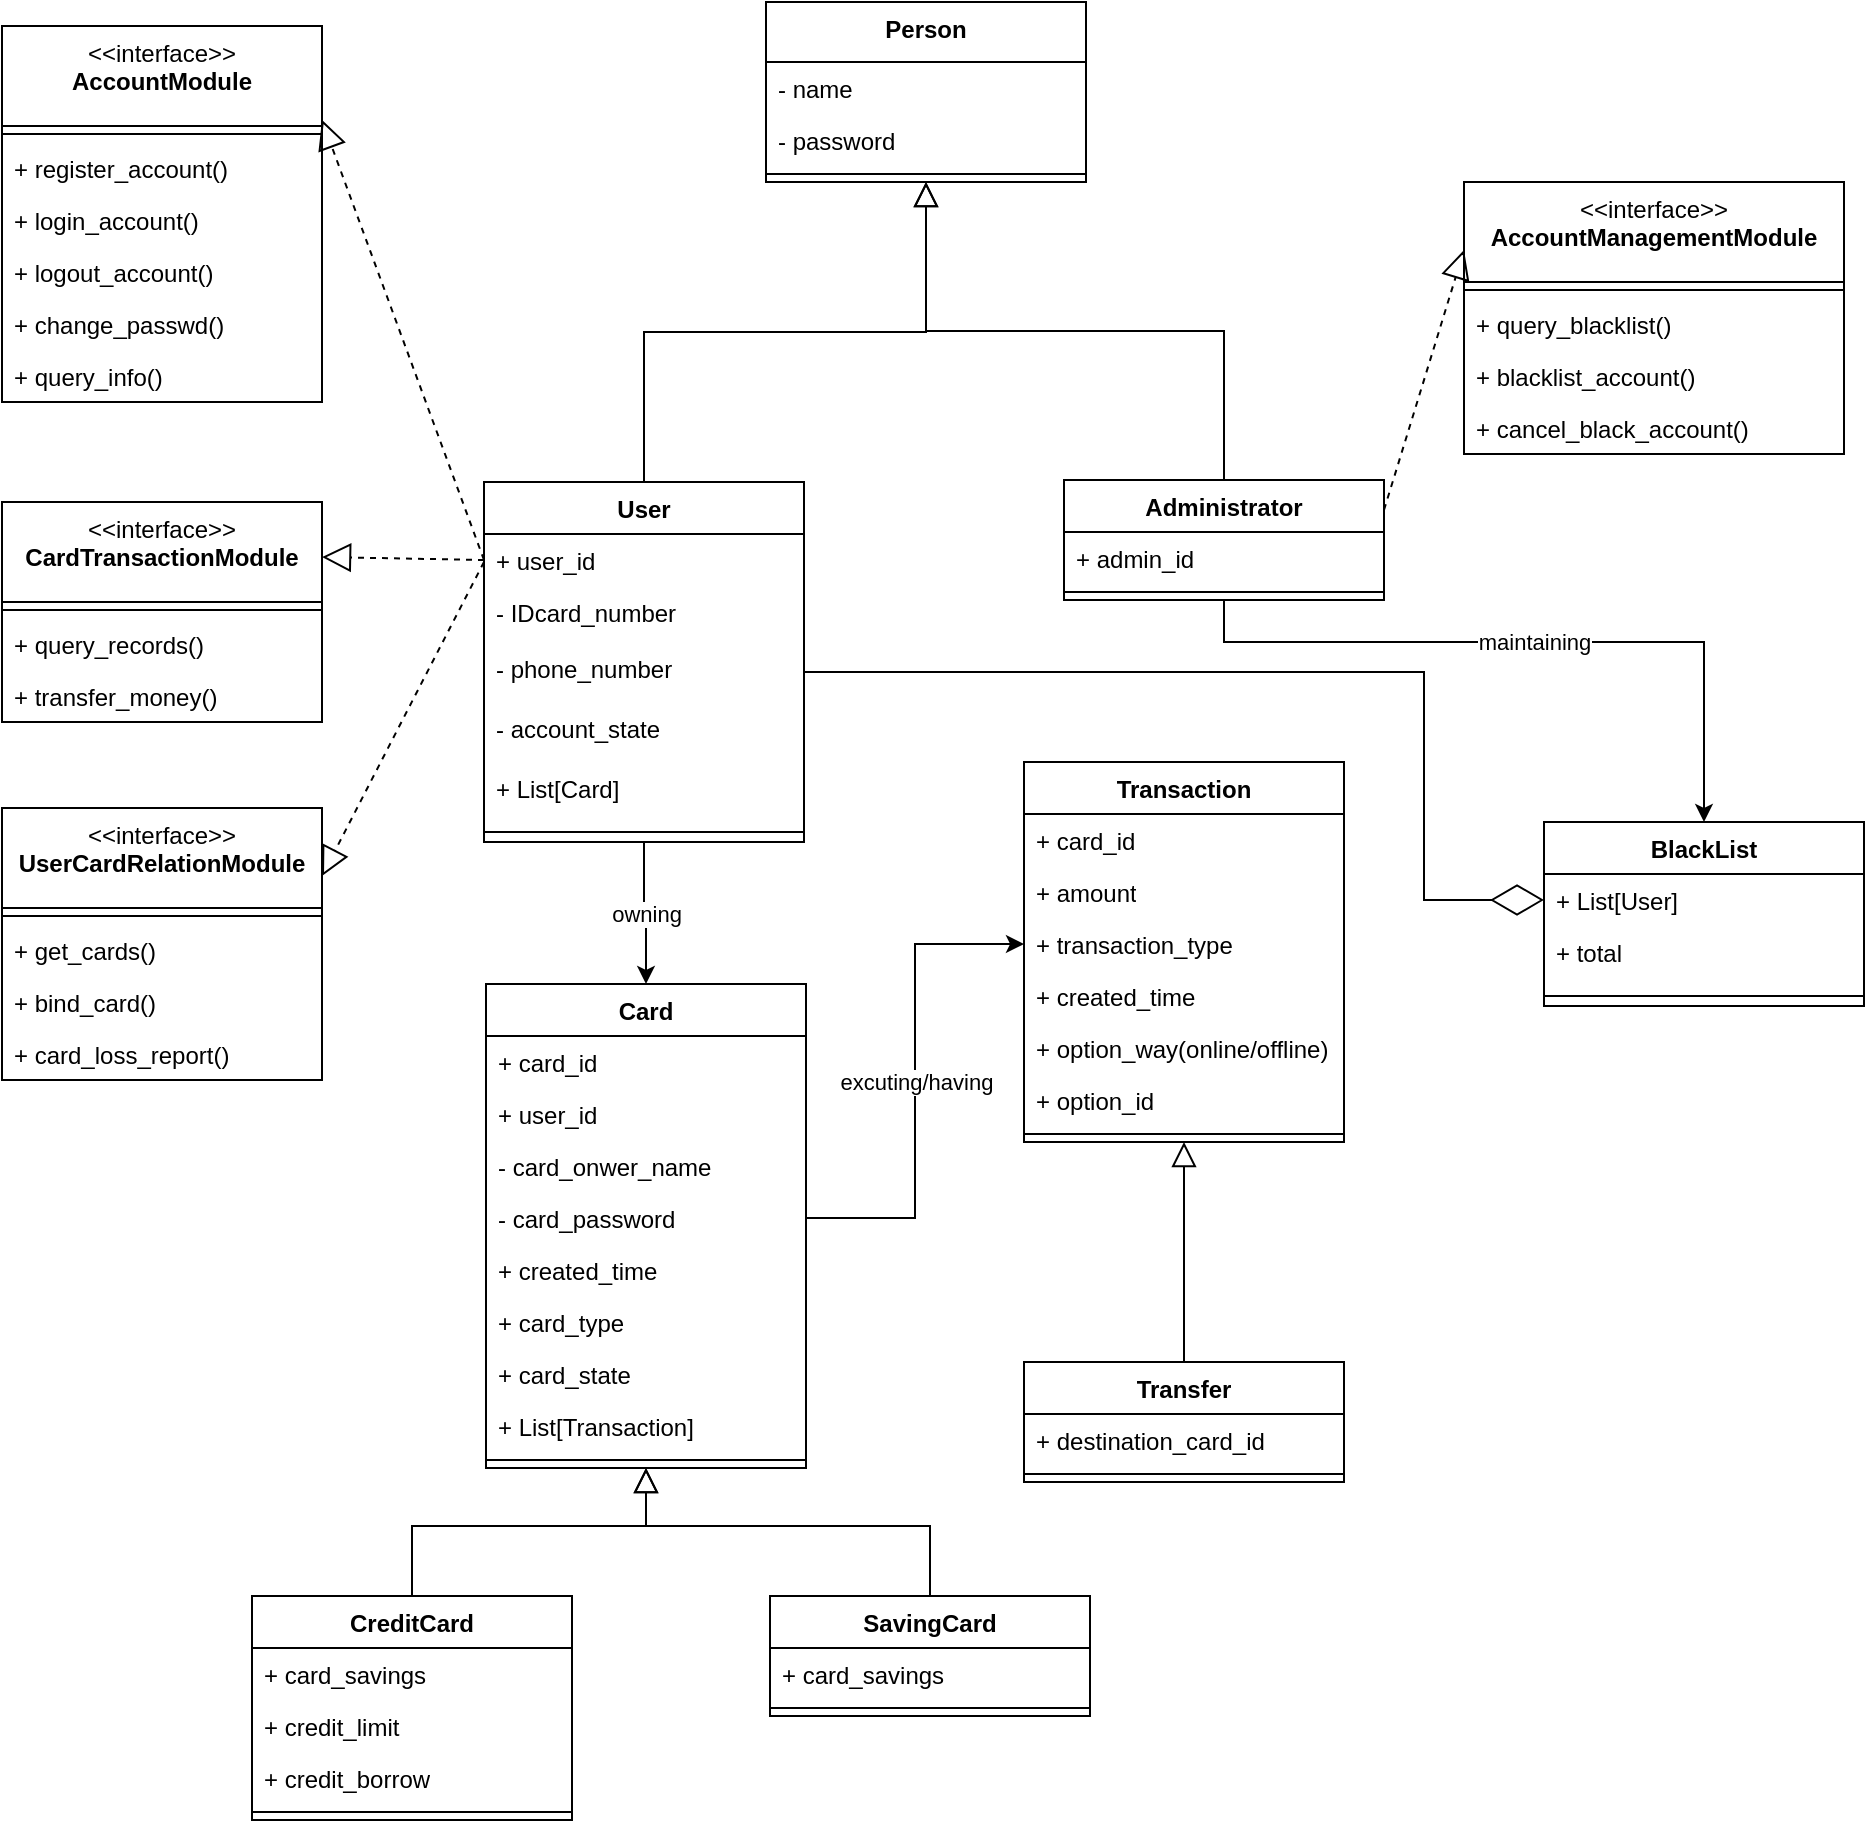<mxfile version="24.4.0" type="github">
  <diagram id="C5RBs43oDa-KdzZeNtuy" name="Page-1">
    <mxGraphModel dx="2539" dy="931" grid="1" gridSize="10" guides="1" tooltips="1" connect="1" arrows="1" fold="1" page="1" pageScale="1" pageWidth="827" pageHeight="1169" math="0" shadow="0">
      <root>
        <mxCell id="WIyWlLk6GJQsqaUBKTNV-0" />
        <mxCell id="WIyWlLk6GJQsqaUBKTNV-1" parent="WIyWlLk6GJQsqaUBKTNV-0" />
        <mxCell id="zkfFHV4jXpPFQw0GAbJ--0" value="Person" style="swimlane;fontStyle=1;align=center;verticalAlign=top;childLayout=stackLayout;horizontal=1;startSize=30;horizontalStack=0;resizeParent=1;resizeLast=0;collapsible=1;marginBottom=0;rounded=0;shadow=0;strokeWidth=1;" parent="WIyWlLk6GJQsqaUBKTNV-1" vertex="1">
          <mxGeometry x="261" y="120" width="160" height="90" as="geometry">
            <mxRectangle x="220" y="120" width="160" height="26" as="alternateBounds" />
          </mxGeometry>
        </mxCell>
        <mxCell id="zkfFHV4jXpPFQw0GAbJ--1" value="- name" style="text;align=left;verticalAlign=top;spacingLeft=4;spacingRight=4;overflow=hidden;rotatable=0;points=[[0,0.5],[1,0.5]];portConstraint=eastwest;" parent="zkfFHV4jXpPFQw0GAbJ--0" vertex="1">
          <mxGeometry y="30" width="160" height="26" as="geometry" />
        </mxCell>
        <mxCell id="zkfFHV4jXpPFQw0GAbJ--2" value="- password" style="text;align=left;verticalAlign=top;spacingLeft=4;spacingRight=4;overflow=hidden;rotatable=0;points=[[0,0.5],[1,0.5]];portConstraint=eastwest;rounded=0;shadow=0;html=0;" parent="zkfFHV4jXpPFQw0GAbJ--0" vertex="1">
          <mxGeometry y="56" width="160" height="26" as="geometry" />
        </mxCell>
        <mxCell id="zkfFHV4jXpPFQw0GAbJ--4" value="" style="line;html=1;strokeWidth=1;align=left;verticalAlign=middle;spacingTop=-1;spacingLeft=3;spacingRight=3;rotatable=0;labelPosition=right;points=[];portConstraint=eastwest;" parent="zkfFHV4jXpPFQw0GAbJ--0" vertex="1">
          <mxGeometry y="82" width="160" height="8" as="geometry" />
        </mxCell>
        <mxCell id="zkfFHV4jXpPFQw0GAbJ--6" value="User" style="swimlane;fontStyle=1;align=center;verticalAlign=top;childLayout=stackLayout;horizontal=1;startSize=26;horizontalStack=0;resizeParent=1;resizeLast=0;collapsible=1;marginBottom=0;rounded=0;shadow=0;strokeWidth=1;" parent="WIyWlLk6GJQsqaUBKTNV-1" vertex="1">
          <mxGeometry x="120" y="360" width="160" height="180" as="geometry">
            <mxRectangle x="130" y="380" width="160" height="26" as="alternateBounds" />
          </mxGeometry>
        </mxCell>
        <mxCell id="zkfFHV4jXpPFQw0GAbJ--7" value="+ user_id" style="text;align=left;verticalAlign=top;spacingLeft=4;spacingRight=4;overflow=hidden;rotatable=0;points=[[0,0.5],[1,0.5]];portConstraint=eastwest;" parent="zkfFHV4jXpPFQw0GAbJ--6" vertex="1">
          <mxGeometry y="26" width="160" height="26" as="geometry" />
        </mxCell>
        <mxCell id="zkfFHV4jXpPFQw0GAbJ--8" value="- IDcard_number&#xa;" style="text;align=left;verticalAlign=top;spacingLeft=4;spacingRight=4;overflow=hidden;rotatable=0;points=[[0,0.5],[1,0.5]];portConstraint=eastwest;rounded=0;shadow=0;html=0;" parent="zkfFHV4jXpPFQw0GAbJ--6" vertex="1">
          <mxGeometry y="52" width="160" height="28" as="geometry" />
        </mxCell>
        <mxCell id="f4P2hh_ZuhIOtlzUeOU6-0" value="- phone_number&#xa;" style="text;align=left;verticalAlign=top;spacingLeft=4;spacingRight=4;overflow=hidden;rotatable=0;points=[[0,0.5],[1,0.5]];portConstraint=eastwest;rounded=0;shadow=0;html=0;" vertex="1" parent="zkfFHV4jXpPFQw0GAbJ--6">
          <mxGeometry y="80" width="160" height="30" as="geometry" />
        </mxCell>
        <mxCell id="f4P2hh_ZuhIOtlzUeOU6-135" value="- account_state&#xa;" style="text;align=left;verticalAlign=top;spacingLeft=4;spacingRight=4;overflow=hidden;rotatable=0;points=[[0,0.5],[1,0.5]];portConstraint=eastwest;rounded=0;shadow=0;html=0;" vertex="1" parent="zkfFHV4jXpPFQw0GAbJ--6">
          <mxGeometry y="110" width="160" height="30" as="geometry" />
        </mxCell>
        <mxCell id="f4P2hh_ZuhIOtlzUeOU6-132" value="+ List[Card]&#xa;" style="text;align=left;verticalAlign=top;spacingLeft=4;spacingRight=4;overflow=hidden;rotatable=0;points=[[0,0.5],[1,0.5]];portConstraint=eastwest;rounded=0;shadow=0;html=0;" vertex="1" parent="zkfFHV4jXpPFQw0GAbJ--6">
          <mxGeometry y="140" width="160" height="30" as="geometry" />
        </mxCell>
        <mxCell id="zkfFHV4jXpPFQw0GAbJ--9" value="" style="line;html=1;strokeWidth=1;align=left;verticalAlign=middle;spacingTop=-1;spacingLeft=3;spacingRight=3;rotatable=0;labelPosition=right;points=[];portConstraint=eastwest;" parent="zkfFHV4jXpPFQw0GAbJ--6" vertex="1">
          <mxGeometry y="170" width="160" height="10" as="geometry" />
        </mxCell>
        <mxCell id="zkfFHV4jXpPFQw0GAbJ--12" value="" style="endArrow=block;endSize=10;endFill=0;shadow=0;strokeWidth=1;rounded=0;curved=0;edgeStyle=elbowEdgeStyle;elbow=vertical;" parent="WIyWlLk6GJQsqaUBKTNV-1" source="zkfFHV4jXpPFQw0GAbJ--6" target="zkfFHV4jXpPFQw0GAbJ--0" edge="1">
          <mxGeometry width="160" relative="1" as="geometry">
            <mxPoint x="200" y="203" as="sourcePoint" />
            <mxPoint x="200" y="203" as="targetPoint" />
          </mxGeometry>
        </mxCell>
        <mxCell id="zkfFHV4jXpPFQw0GAbJ--13" value="Administrator" style="swimlane;fontStyle=1;align=center;verticalAlign=top;childLayout=stackLayout;horizontal=1;startSize=26;horizontalStack=0;resizeParent=1;resizeLast=0;collapsible=1;marginBottom=0;rounded=0;shadow=0;strokeWidth=1;" parent="WIyWlLk6GJQsqaUBKTNV-1" vertex="1">
          <mxGeometry x="410" y="359" width="160" height="60" as="geometry">
            <mxRectangle x="340" y="380" width="170" height="26" as="alternateBounds" />
          </mxGeometry>
        </mxCell>
        <mxCell id="zkfFHV4jXpPFQw0GAbJ--14" value="+ admin_id" style="text;align=left;verticalAlign=top;spacingLeft=4;spacingRight=4;overflow=hidden;rotatable=0;points=[[0,0.5],[1,0.5]];portConstraint=eastwest;" parent="zkfFHV4jXpPFQw0GAbJ--13" vertex="1">
          <mxGeometry y="26" width="160" height="26" as="geometry" />
        </mxCell>
        <mxCell id="zkfFHV4jXpPFQw0GAbJ--15" value="" style="line;html=1;strokeWidth=1;align=left;verticalAlign=middle;spacingTop=-1;spacingLeft=3;spacingRight=3;rotatable=0;labelPosition=right;points=[];portConstraint=eastwest;" parent="zkfFHV4jXpPFQw0GAbJ--13" vertex="1">
          <mxGeometry y="52" width="160" height="8" as="geometry" />
        </mxCell>
        <mxCell id="zkfFHV4jXpPFQw0GAbJ--16" value="" style="endArrow=block;endSize=10;endFill=0;shadow=0;strokeWidth=1;rounded=0;curved=0;edgeStyle=elbowEdgeStyle;elbow=vertical;" parent="WIyWlLk6GJQsqaUBKTNV-1" source="zkfFHV4jXpPFQw0GAbJ--13" target="zkfFHV4jXpPFQw0GAbJ--0" edge="1">
          <mxGeometry width="160" relative="1" as="geometry">
            <mxPoint x="210" y="373" as="sourcePoint" />
            <mxPoint x="310" y="271" as="targetPoint" />
          </mxGeometry>
        </mxCell>
        <mxCell id="f4P2hh_ZuhIOtlzUeOU6-6" value="Card" style="swimlane;fontStyle=1;align=center;verticalAlign=top;childLayout=stackLayout;horizontal=1;startSize=26;horizontalStack=0;resizeParent=1;resizeParentMax=0;resizeLast=0;collapsible=1;marginBottom=0;whiteSpace=wrap;html=1;" vertex="1" parent="WIyWlLk6GJQsqaUBKTNV-1">
          <mxGeometry x="121" y="611" width="160" height="242" as="geometry" />
        </mxCell>
        <mxCell id="f4P2hh_ZuhIOtlzUeOU6-7" value="+ card_id" style="text;strokeColor=none;fillColor=none;align=left;verticalAlign=top;spacingLeft=4;spacingRight=4;overflow=hidden;rotatable=0;points=[[0,0.5],[1,0.5]];portConstraint=eastwest;whiteSpace=wrap;html=1;" vertex="1" parent="f4P2hh_ZuhIOtlzUeOU6-6">
          <mxGeometry y="26" width="160" height="26" as="geometry" />
        </mxCell>
        <mxCell id="f4P2hh_ZuhIOtlzUeOU6-12" value="+ user_id" style="text;strokeColor=none;fillColor=none;align=left;verticalAlign=top;spacingLeft=4;spacingRight=4;overflow=hidden;rotatable=0;points=[[0,0.5],[1,0.5]];portConstraint=eastwest;whiteSpace=wrap;html=1;" vertex="1" parent="f4P2hh_ZuhIOtlzUeOU6-6">
          <mxGeometry y="52" width="160" height="26" as="geometry" />
        </mxCell>
        <mxCell id="f4P2hh_ZuhIOtlzUeOU6-47" value="- card_onwer_name" style="text;strokeColor=none;fillColor=none;align=left;verticalAlign=top;spacingLeft=4;spacingRight=4;overflow=hidden;rotatable=0;points=[[0,0.5],[1,0.5]];portConstraint=eastwest;whiteSpace=wrap;html=1;" vertex="1" parent="f4P2hh_ZuhIOtlzUeOU6-6">
          <mxGeometry y="78" width="160" height="26" as="geometry" />
        </mxCell>
        <mxCell id="f4P2hh_ZuhIOtlzUeOU6-10" value="- card_password" style="text;strokeColor=none;fillColor=none;align=left;verticalAlign=top;spacingLeft=4;spacingRight=4;overflow=hidden;rotatable=0;points=[[0,0.5],[1,0.5]];portConstraint=eastwest;whiteSpace=wrap;html=1;" vertex="1" parent="f4P2hh_ZuhIOtlzUeOU6-6">
          <mxGeometry y="104" width="160" height="26" as="geometry" />
        </mxCell>
        <mxCell id="f4P2hh_ZuhIOtlzUeOU6-22" value="+ created_time" style="text;strokeColor=none;fillColor=none;align=left;verticalAlign=top;spacingLeft=4;spacingRight=4;overflow=hidden;rotatable=0;points=[[0,0.5],[1,0.5]];portConstraint=eastwest;whiteSpace=wrap;html=1;" vertex="1" parent="f4P2hh_ZuhIOtlzUeOU6-6">
          <mxGeometry y="130" width="160" height="26" as="geometry" />
        </mxCell>
        <mxCell id="f4P2hh_ZuhIOtlzUeOU6-136" value="+ card_type" style="text;strokeColor=none;fillColor=none;align=left;verticalAlign=top;spacingLeft=4;spacingRight=4;overflow=hidden;rotatable=0;points=[[0,0.5],[1,0.5]];portConstraint=eastwest;whiteSpace=wrap;html=1;" vertex="1" parent="f4P2hh_ZuhIOtlzUeOU6-6">
          <mxGeometry y="156" width="160" height="26" as="geometry" />
        </mxCell>
        <mxCell id="f4P2hh_ZuhIOtlzUeOU6-25" value="+ card_state" style="text;strokeColor=none;fillColor=none;align=left;verticalAlign=top;spacingLeft=4;spacingRight=4;overflow=hidden;rotatable=0;points=[[0,0.5],[1,0.5]];portConstraint=eastwest;whiteSpace=wrap;html=1;" vertex="1" parent="f4P2hh_ZuhIOtlzUeOU6-6">
          <mxGeometry y="182" width="160" height="26" as="geometry" />
        </mxCell>
        <mxCell id="f4P2hh_ZuhIOtlzUeOU6-134" value="+ List[Transaction]" style="text;strokeColor=none;fillColor=none;align=left;verticalAlign=top;spacingLeft=4;spacingRight=4;overflow=hidden;rotatable=0;points=[[0,0.5],[1,0.5]];portConstraint=eastwest;whiteSpace=wrap;html=1;" vertex="1" parent="f4P2hh_ZuhIOtlzUeOU6-6">
          <mxGeometry y="208" width="160" height="26" as="geometry" />
        </mxCell>
        <mxCell id="f4P2hh_ZuhIOtlzUeOU6-8" value="" style="line;strokeWidth=1;fillColor=none;align=left;verticalAlign=middle;spacingTop=-1;spacingLeft=3;spacingRight=3;rotatable=0;labelPosition=right;points=[];portConstraint=eastwest;strokeColor=inherit;" vertex="1" parent="f4P2hh_ZuhIOtlzUeOU6-6">
          <mxGeometry y="234" width="160" height="8" as="geometry" />
        </mxCell>
        <mxCell id="f4P2hh_ZuhIOtlzUeOU6-26" value="CreditCard" style="swimlane;fontStyle=1;align=center;verticalAlign=top;childLayout=stackLayout;horizontal=1;startSize=26;horizontalStack=0;resizeParent=1;resizeParentMax=0;resizeLast=0;collapsible=1;marginBottom=0;whiteSpace=wrap;html=1;" vertex="1" parent="WIyWlLk6GJQsqaUBKTNV-1">
          <mxGeometry x="4" y="917" width="160" height="112" as="geometry" />
        </mxCell>
        <mxCell id="f4P2hh_ZuhIOtlzUeOU6-52" value="+ card_savings&lt;div&gt;&lt;br&gt;&lt;/div&gt;" style="text;strokeColor=none;fillColor=none;align=left;verticalAlign=top;spacingLeft=4;spacingRight=4;overflow=hidden;rotatable=0;points=[[0,0.5],[1,0.5]];portConstraint=eastwest;whiteSpace=wrap;html=1;" vertex="1" parent="f4P2hh_ZuhIOtlzUeOU6-26">
          <mxGeometry y="26" width="160" height="26" as="geometry" />
        </mxCell>
        <mxCell id="f4P2hh_ZuhIOtlzUeOU6-27" value="+ credit_limit&lt;div&gt;&lt;br&gt;&lt;/div&gt;" style="text;strokeColor=none;fillColor=none;align=left;verticalAlign=top;spacingLeft=4;spacingRight=4;overflow=hidden;rotatable=0;points=[[0,0.5],[1,0.5]];portConstraint=eastwest;whiteSpace=wrap;html=1;" vertex="1" parent="f4P2hh_ZuhIOtlzUeOU6-26">
          <mxGeometry y="52" width="160" height="26" as="geometry" />
        </mxCell>
        <mxCell id="f4P2hh_ZuhIOtlzUeOU6-46" value="+ credit_borrow&lt;div&gt;&lt;br&gt;&lt;/div&gt;" style="text;strokeColor=none;fillColor=none;align=left;verticalAlign=top;spacingLeft=4;spacingRight=4;overflow=hidden;rotatable=0;points=[[0,0.5],[1,0.5]];portConstraint=eastwest;whiteSpace=wrap;html=1;" vertex="1" parent="f4P2hh_ZuhIOtlzUeOU6-26">
          <mxGeometry y="78" width="160" height="26" as="geometry" />
        </mxCell>
        <mxCell id="f4P2hh_ZuhIOtlzUeOU6-28" value="" style="line;strokeWidth=1;fillColor=none;align=left;verticalAlign=middle;spacingTop=-1;spacingLeft=3;spacingRight=3;rotatable=0;labelPosition=right;points=[];portConstraint=eastwest;strokeColor=inherit;" vertex="1" parent="f4P2hh_ZuhIOtlzUeOU6-26">
          <mxGeometry y="104" width="160" height="8" as="geometry" />
        </mxCell>
        <mxCell id="f4P2hh_ZuhIOtlzUeOU6-31" value="" style="endArrow=block;endSize=10;endFill=0;shadow=0;strokeWidth=1;rounded=0;curved=0;edgeStyle=elbowEdgeStyle;elbow=vertical;exitX=0.5;exitY=0;exitDx=0;exitDy=0;entryX=0.5;entryY=1;entryDx=0;entryDy=0;" edge="1" parent="WIyWlLk6GJQsqaUBKTNV-1" source="f4P2hh_ZuhIOtlzUeOU6-26" target="f4P2hh_ZuhIOtlzUeOU6-6">
          <mxGeometry width="160" relative="1" as="geometry">
            <mxPoint x="381" y="1017" as="sourcePoint" />
            <mxPoint x="201" y="831" as="targetPoint" />
            <Array as="points">
              <mxPoint x="271" y="882" />
            </Array>
          </mxGeometry>
        </mxCell>
        <mxCell id="f4P2hh_ZuhIOtlzUeOU6-32" value="SavingCard" style="swimlane;fontStyle=1;align=center;verticalAlign=top;childLayout=stackLayout;horizontal=1;startSize=26;horizontalStack=0;resizeParent=1;resizeParentMax=0;resizeLast=0;collapsible=1;marginBottom=0;whiteSpace=wrap;html=1;" vertex="1" parent="WIyWlLk6GJQsqaUBKTNV-1">
          <mxGeometry x="263" y="917" width="160" height="60" as="geometry" />
        </mxCell>
        <mxCell id="f4P2hh_ZuhIOtlzUeOU6-33" value="+ card_savings" style="text;strokeColor=none;fillColor=none;align=left;verticalAlign=top;spacingLeft=4;spacingRight=4;overflow=hidden;rotatable=0;points=[[0,0.5],[1,0.5]];portConstraint=eastwest;whiteSpace=wrap;html=1;" vertex="1" parent="f4P2hh_ZuhIOtlzUeOU6-32">
          <mxGeometry y="26" width="160" height="26" as="geometry" />
        </mxCell>
        <mxCell id="f4P2hh_ZuhIOtlzUeOU6-34" value="" style="line;strokeWidth=1;fillColor=none;align=left;verticalAlign=middle;spacingTop=-1;spacingLeft=3;spacingRight=3;rotatable=0;labelPosition=right;points=[];portConstraint=eastwest;strokeColor=inherit;" vertex="1" parent="f4P2hh_ZuhIOtlzUeOU6-32">
          <mxGeometry y="52" width="160" height="8" as="geometry" />
        </mxCell>
        <mxCell id="f4P2hh_ZuhIOtlzUeOU6-40" value="" style="endArrow=block;endSize=10;endFill=0;shadow=0;strokeWidth=1;rounded=0;curved=0;edgeStyle=elbowEdgeStyle;elbow=vertical;entryX=0.5;entryY=1;entryDx=0;entryDy=0;exitX=0.5;exitY=0;exitDx=0;exitDy=0;" edge="1" parent="WIyWlLk6GJQsqaUBKTNV-1" source="f4P2hh_ZuhIOtlzUeOU6-32" target="f4P2hh_ZuhIOtlzUeOU6-6">
          <mxGeometry width="160" relative="1" as="geometry">
            <mxPoint x="141" y="917" as="sourcePoint" />
            <mxPoint x="201" y="847" as="targetPoint" />
            <Array as="points">
              <mxPoint x="271" y="882" />
            </Array>
          </mxGeometry>
        </mxCell>
        <mxCell id="f4P2hh_ZuhIOtlzUeOU6-62" value="&lt;div&gt;&lt;span style=&quot;font-weight: normal;&quot;&gt;&amp;lt;&amp;lt;interface&amp;gt;&amp;gt;&lt;/span&gt;&lt;/div&gt;AccountModule" style="swimlane;fontStyle=1;align=center;verticalAlign=top;childLayout=stackLayout;horizontal=1;startSize=50;horizontalStack=0;resizeParent=1;resizeParentMax=0;resizeLast=0;collapsible=1;marginBottom=0;whiteSpace=wrap;html=1;" vertex="1" parent="WIyWlLk6GJQsqaUBKTNV-1">
          <mxGeometry x="-121" y="132" width="160" height="188" as="geometry" />
        </mxCell>
        <mxCell id="f4P2hh_ZuhIOtlzUeOU6-64" value="" style="line;strokeWidth=1;fillColor=none;align=left;verticalAlign=middle;spacingTop=-1;spacingLeft=3;spacingRight=3;rotatable=0;labelPosition=right;points=[];portConstraint=eastwest;strokeColor=inherit;" vertex="1" parent="f4P2hh_ZuhIOtlzUeOU6-62">
          <mxGeometry y="50" width="160" height="8" as="geometry" />
        </mxCell>
        <mxCell id="f4P2hh_ZuhIOtlzUeOU6-65" value="+ register_account()&amp;nbsp;" style="text;strokeColor=none;fillColor=none;align=left;verticalAlign=top;spacingLeft=4;spacingRight=4;overflow=hidden;rotatable=0;points=[[0,0.5],[1,0.5]];portConstraint=eastwest;whiteSpace=wrap;html=1;" vertex="1" parent="f4P2hh_ZuhIOtlzUeOU6-62">
          <mxGeometry y="58" width="160" height="26" as="geometry" />
        </mxCell>
        <mxCell id="f4P2hh_ZuhIOtlzUeOU6-69" value="+ login_account()&lt;div&gt;&lt;br&gt;&lt;/div&gt;" style="text;strokeColor=none;fillColor=none;align=left;verticalAlign=top;spacingLeft=4;spacingRight=4;overflow=hidden;rotatable=0;points=[[0,0.5],[1,0.5]];portConstraint=eastwest;whiteSpace=wrap;html=1;" vertex="1" parent="f4P2hh_ZuhIOtlzUeOU6-62">
          <mxGeometry y="84" width="160" height="26" as="geometry" />
        </mxCell>
        <mxCell id="f4P2hh_ZuhIOtlzUeOU6-70" value="+ logout_account()&lt;div&gt;&lt;br&gt;&lt;/div&gt;" style="text;strokeColor=none;fillColor=none;align=left;verticalAlign=top;spacingLeft=4;spacingRight=4;overflow=hidden;rotatable=0;points=[[0,0.5],[1,0.5]];portConstraint=eastwest;whiteSpace=wrap;html=1;" vertex="1" parent="f4P2hh_ZuhIOtlzUeOU6-62">
          <mxGeometry y="110" width="160" height="26" as="geometry" />
        </mxCell>
        <mxCell id="f4P2hh_ZuhIOtlzUeOU6-71" value="+ change_passwd()&lt;div&gt;&lt;br&gt;&lt;/div&gt;" style="text;strokeColor=none;fillColor=none;align=left;verticalAlign=top;spacingLeft=4;spacingRight=4;overflow=hidden;rotatable=0;points=[[0,0.5],[1,0.5]];portConstraint=eastwest;whiteSpace=wrap;html=1;" vertex="1" parent="f4P2hh_ZuhIOtlzUeOU6-62">
          <mxGeometry y="136" width="160" height="26" as="geometry" />
        </mxCell>
        <mxCell id="f4P2hh_ZuhIOtlzUeOU6-126" value="+ query_info()&lt;div&gt;&lt;br&gt;&lt;/div&gt;" style="text;strokeColor=none;fillColor=none;align=left;verticalAlign=top;spacingLeft=4;spacingRight=4;overflow=hidden;rotatable=0;points=[[0,0.5],[1,0.5]];portConstraint=eastwest;whiteSpace=wrap;html=1;" vertex="1" parent="f4P2hh_ZuhIOtlzUeOU6-62">
          <mxGeometry y="162" width="160" height="26" as="geometry" />
        </mxCell>
        <mxCell id="f4P2hh_ZuhIOtlzUeOU6-73" value="" style="endArrow=classic;html=1;rounded=0;edgeStyle=elbowEdgeStyle;elbow=vertical;entryX=0.5;entryY=0;entryDx=0;entryDy=0;exitX=0.5;exitY=1;exitDx=0;exitDy=0;" edge="1" parent="WIyWlLk6GJQsqaUBKTNV-1" source="zkfFHV4jXpPFQw0GAbJ--6" target="f4P2hh_ZuhIOtlzUeOU6-6">
          <mxGeometry relative="1" as="geometry">
            <mxPoint x="190" y="470" as="sourcePoint" />
            <mxPoint x="250" y="560" as="targetPoint" />
          </mxGeometry>
        </mxCell>
        <mxCell id="f4P2hh_ZuhIOtlzUeOU6-74" value="owning" style="edgeLabel;resizable=0;html=1;;align=center;verticalAlign=middle;" connectable="0" vertex="1" parent="f4P2hh_ZuhIOtlzUeOU6-73">
          <mxGeometry relative="1" as="geometry" />
        </mxCell>
        <mxCell id="f4P2hh_ZuhIOtlzUeOU6-77" value="" style="endArrow=block;dashed=1;endFill=0;endSize=12;html=1;rounded=0;entryX=1;entryY=0.25;entryDx=0;entryDy=0;exitX=0;exitY=0.5;exitDx=0;exitDy=0;" edge="1" parent="WIyWlLk6GJQsqaUBKTNV-1" source="zkfFHV4jXpPFQw0GAbJ--7" target="f4P2hh_ZuhIOtlzUeOU6-62">
          <mxGeometry width="160" relative="1" as="geometry">
            <mxPoint x="90" y="360" as="sourcePoint" />
            <mxPoint x="110" y="162" as="targetPoint" />
          </mxGeometry>
        </mxCell>
        <mxCell id="f4P2hh_ZuhIOtlzUeOU6-78" value="&lt;div&gt;&lt;span style=&quot;font-weight: normal;&quot;&gt;&amp;lt;&amp;lt;interface&amp;gt;&amp;gt;&lt;/span&gt;&lt;/div&gt;CardTransactionModule" style="swimlane;fontStyle=1;align=center;verticalAlign=top;childLayout=stackLayout;horizontal=1;startSize=50;horizontalStack=0;resizeParent=1;resizeParentMax=0;resizeLast=0;collapsible=1;marginBottom=0;whiteSpace=wrap;html=1;" vertex="1" parent="WIyWlLk6GJQsqaUBKTNV-1">
          <mxGeometry x="-121" y="370" width="160" height="110" as="geometry" />
        </mxCell>
        <mxCell id="f4P2hh_ZuhIOtlzUeOU6-79" value="" style="line;strokeWidth=1;fillColor=none;align=left;verticalAlign=middle;spacingTop=-1;spacingLeft=3;spacingRight=3;rotatable=0;labelPosition=right;points=[];portConstraint=eastwest;strokeColor=inherit;" vertex="1" parent="f4P2hh_ZuhIOtlzUeOU6-78">
          <mxGeometry y="50" width="160" height="8" as="geometry" />
        </mxCell>
        <mxCell id="f4P2hh_ZuhIOtlzUeOU6-80" value="+ query_records()&amp;nbsp;" style="text;strokeColor=none;fillColor=none;align=left;verticalAlign=top;spacingLeft=4;spacingRight=4;overflow=hidden;rotatable=0;points=[[0,0.5],[1,0.5]];portConstraint=eastwest;whiteSpace=wrap;html=1;" vertex="1" parent="f4P2hh_ZuhIOtlzUeOU6-78">
          <mxGeometry y="58" width="160" height="26" as="geometry" />
        </mxCell>
        <mxCell id="f4P2hh_ZuhIOtlzUeOU6-81" value="+ transfer_money()&lt;div&gt;&lt;br&gt;&lt;/div&gt;" style="text;strokeColor=none;fillColor=none;align=left;verticalAlign=top;spacingLeft=4;spacingRight=4;overflow=hidden;rotatable=0;points=[[0,0.5],[1,0.5]];portConstraint=eastwest;whiteSpace=wrap;html=1;" vertex="1" parent="f4P2hh_ZuhIOtlzUeOU6-78">
          <mxGeometry y="84" width="160" height="26" as="geometry" />
        </mxCell>
        <mxCell id="f4P2hh_ZuhIOtlzUeOU6-84" value="&lt;span style=&quot;&quot;&gt;&lt;b&gt;Transaction&lt;/b&gt;&lt;/span&gt;" style="swimlane;fontStyle=0;align=center;verticalAlign=top;childLayout=stackLayout;horizontal=1;startSize=26;horizontalStack=0;resizeParent=1;resizeParentMax=0;resizeLast=0;collapsible=1;marginBottom=0;whiteSpace=wrap;html=1;" vertex="1" parent="WIyWlLk6GJQsqaUBKTNV-1">
          <mxGeometry x="390" y="500" width="160" height="190" as="geometry" />
        </mxCell>
        <mxCell id="f4P2hh_ZuhIOtlzUeOU6-85" value="+ card_id" style="text;strokeColor=none;fillColor=none;align=left;verticalAlign=top;spacingLeft=4;spacingRight=4;overflow=hidden;rotatable=0;points=[[0,0.5],[1,0.5]];portConstraint=eastwest;whiteSpace=wrap;html=1;" vertex="1" parent="f4P2hh_ZuhIOtlzUeOU6-84">
          <mxGeometry y="26" width="160" height="26" as="geometry" />
        </mxCell>
        <mxCell id="f4P2hh_ZuhIOtlzUeOU6-86" value="+ amount" style="text;strokeColor=none;fillColor=none;align=left;verticalAlign=top;spacingLeft=4;spacingRight=4;overflow=hidden;rotatable=0;points=[[0,0.5],[1,0.5]];portConstraint=eastwest;whiteSpace=wrap;html=1;" vertex="1" parent="f4P2hh_ZuhIOtlzUeOU6-84">
          <mxGeometry y="52" width="160" height="26" as="geometry" />
        </mxCell>
        <mxCell id="f4P2hh_ZuhIOtlzUeOU6-87" value="+ transaction_type" style="text;strokeColor=none;fillColor=none;align=left;verticalAlign=top;spacingLeft=4;spacingRight=4;overflow=hidden;rotatable=0;points=[[0,0.5],[1,0.5]];portConstraint=eastwest;whiteSpace=wrap;html=1;" vertex="1" parent="f4P2hh_ZuhIOtlzUeOU6-84">
          <mxGeometry y="78" width="160" height="26" as="geometry" />
        </mxCell>
        <mxCell id="f4P2hh_ZuhIOtlzUeOU6-88" value="+ created_time" style="text;strokeColor=none;fillColor=none;align=left;verticalAlign=top;spacingLeft=4;spacingRight=4;overflow=hidden;rotatable=0;points=[[0,0.5],[1,0.5]];portConstraint=eastwest;whiteSpace=wrap;html=1;" vertex="1" parent="f4P2hh_ZuhIOtlzUeOU6-84">
          <mxGeometry y="104" width="160" height="26" as="geometry" />
        </mxCell>
        <mxCell id="f4P2hh_ZuhIOtlzUeOU6-119" value="+ option_way(online/offline)" style="text;strokeColor=none;fillColor=none;align=left;verticalAlign=top;spacingLeft=4;spacingRight=4;overflow=hidden;rotatable=0;points=[[0,0.5],[1,0.5]];portConstraint=eastwest;whiteSpace=wrap;html=1;" vertex="1" parent="f4P2hh_ZuhIOtlzUeOU6-84">
          <mxGeometry y="130" width="160" height="26" as="geometry" />
        </mxCell>
        <mxCell id="f4P2hh_ZuhIOtlzUeOU6-120" value="+ option_id" style="text;strokeColor=none;fillColor=none;align=left;verticalAlign=top;spacingLeft=4;spacingRight=4;overflow=hidden;rotatable=0;points=[[0,0.5],[1,0.5]];portConstraint=eastwest;whiteSpace=wrap;html=1;" vertex="1" parent="f4P2hh_ZuhIOtlzUeOU6-84">
          <mxGeometry y="156" width="160" height="26" as="geometry" />
        </mxCell>
        <mxCell id="f4P2hh_ZuhIOtlzUeOU6-91" value="" style="line;strokeWidth=1;fillColor=none;align=left;verticalAlign=middle;spacingTop=-1;spacingLeft=3;spacingRight=3;rotatable=0;labelPosition=right;points=[];portConstraint=eastwest;strokeColor=inherit;" vertex="1" parent="f4P2hh_ZuhIOtlzUeOU6-84">
          <mxGeometry y="182" width="160" height="8" as="geometry" />
        </mxCell>
        <mxCell id="f4P2hh_ZuhIOtlzUeOU6-92" value="" style="endArrow=block;dashed=1;endFill=0;endSize=12;html=1;rounded=0;entryX=1;entryY=0.25;entryDx=0;entryDy=0;exitX=0;exitY=0.5;exitDx=0;exitDy=0;" edge="1" parent="WIyWlLk6GJQsqaUBKTNV-1" source="zkfFHV4jXpPFQw0GAbJ--7" target="f4P2hh_ZuhIOtlzUeOU6-78">
          <mxGeometry width="160" relative="1" as="geometry">
            <mxPoint x="-20" y="280" as="sourcePoint" />
            <mxPoint x="140" y="280" as="targetPoint" />
          </mxGeometry>
        </mxCell>
        <mxCell id="f4P2hh_ZuhIOtlzUeOU6-93" value="" style="endArrow=classic;html=1;rounded=0;exitX=1;exitY=0.5;exitDx=0;exitDy=0;entryX=0;entryY=0.5;entryDx=0;entryDy=0;edgeStyle=elbowEdgeStyle;" edge="1" parent="WIyWlLk6GJQsqaUBKTNV-1" source="f4P2hh_ZuhIOtlzUeOU6-10" target="f4P2hh_ZuhIOtlzUeOU6-87">
          <mxGeometry relative="1" as="geometry">
            <mxPoint x="350" y="760" as="sourcePoint" />
            <mxPoint x="450" y="760" as="targetPoint" />
          </mxGeometry>
        </mxCell>
        <mxCell id="f4P2hh_ZuhIOtlzUeOU6-94" value="excuting/having" style="edgeLabel;resizable=0;html=1;;align=center;verticalAlign=middle;" connectable="0" vertex="1" parent="f4P2hh_ZuhIOtlzUeOU6-93">
          <mxGeometry relative="1" as="geometry" />
        </mxCell>
        <mxCell id="f4P2hh_ZuhIOtlzUeOU6-104" value="Transfer&lt;span style=&quot;color: rgba(0, 0, 0, 0); font-family: monospace; font-size: 0px; text-align: start; text-wrap: nowrap;&quot;&gt;%3CmxGraphModel%3E%3Croot%3E%3CmxCell%20id%3D%220%22%2F%3E%3CmxCell%20id%3D%221%22%20parent%3D%220%22%2F%3E%3CmxCell%20id%3D%222%22%20value%3D%22%26lt%3Bspan%20style%3D%26quot%3Bfont-weight%3A%20normal%3B%26quot%3B%26gt%3BTransaction%26lt%3B%2Fspan%26gt%3B%22%20style%3D%22swimlane%3BfontStyle%3D1%3Balign%3Dcenter%3BverticalAlign%3Dtop%3BchildLayout%3DstackLayout%3Bhorizontal%3D1%3BstartSize%3D26%3BhorizontalStack%3D0%3BresizeParent%3D1%3BresizeParentMax%3D0%3BresizeLast%3D0%3Bcollapsible%3D1%3BmarginBottom%3D0%3BwhiteSpace%3Dwrap%3Bhtml%3D1%3B%22%20vertex%3D%221%22%20parent%3D%221%22%3E%3CmxGeometry%20x%3D%22470%22%20y%3D%22740%22%20width%3D%22160%22%20height%3D%22138%22%20as%3D%22geometry%22%2F%3E%3C%2FmxCell%3E%3CmxCell%20id%3D%223%22%20value%3D%22%2B%20card_id%22%20style%3D%22text%3BstrokeColor%3Dnone%3BfillColor%3Dnone%3Balign%3Dleft%3BverticalAlign%3Dtop%3BspacingLeft%3D4%3BspacingRight%3D4%3Boverflow%3Dhidden%3Brotatable%3D0%3Bpoints%3D%5B%5B0%2C0.5%5D%2C%5B1%2C0.5%5D%5D%3BportConstraint%3Deastwest%3BwhiteSpace%3Dwrap%3Bhtml%3D1%3B%22%20vertex%3D%221%22%20parent%3D%222%22%3E%3CmxGeometry%20y%3D%2226%22%20width%3D%22160%22%20height%3D%2226%22%20as%3D%22geometry%22%2F%3E%3C%2FmxCell%3E%3CmxCell%20id%3D%224%22%20value%3D%22%2B%20amount%22%20style%3D%22text%3BstrokeColor%3Dnone%3BfillColor%3Dnone%3Balign%3Dleft%3BverticalAlign%3Dtop%3BspacingLeft%3D4%3BspacingRight%3D4%3Boverflow%3Dhidden%3Brotatable%3D0%3Bpoints%3D%5B%5B0%2C0.5%5D%2C%5B1%2C0.5%5D%5D%3BportConstraint%3Deastwest%3BwhiteSpace%3Dwrap%3Bhtml%3D1%3B%22%20vertex%3D%221%22%20parent%3D%222%22%3E%3CmxGeometry%20y%3D%2252%22%20width%3D%22160%22%20height%3D%2226%22%20as%3D%22geometry%22%2F%3E%3C%2FmxCell%3E%3CmxCell%20id%3D%225%22%20value%3D%22%2B%20transaction_type%22%20style%3D%22text%3BstrokeColor%3Dnone%3BfillColor%3Dnone%3Balign%3Dleft%3BverticalAlign%3Dtop%3BspacingLeft%3D4%3BspacingRight%3D4%3Boverflow%3Dhidden%3Brotatable%3D0%3Bpoints%3D%5B%5B0%2C0.5%5D%2C%5B1%2C0.5%5D%5D%3BportConstraint%3Deastwest%3BwhiteSpace%3Dwrap%3Bhtml%3D1%3B%22%20vertex%3D%221%22%20parent%3D%222%22%3E%3CmxGeometry%20y%3D%2278%22%20width%3D%22160%22%20height%3D%2226%22%20as%3D%22geometry%22%2F%3E%3C%2FmxCell%3E%3CmxCell%20id%3D%226%22%20value%3D%22%2B%20created_time%22%20style%3D%22text%3BstrokeColor%3Dnone%3BfillColor%3Dnone%3Balign%3Dleft%3BverticalAlign%3Dtop%3BspacingLeft%3D4%3BspacingRight%3D4%3Boverflow%3Dhidden%3Brotatable%3D0%3Bpoints%3D%5B%5B0%2C0.5%5D%2C%5B1%2C0.5%5D%5D%3BportConstraint%3Deastwest%3BwhiteSpace%3Dwrap%3Bhtml%3D1%3B%22%20vertex%3D%221%22%20parent%3D%222%22%3E%3CmxGeometry%20y%3D%22104%22%20width%3D%22160%22%20height%3D%2226%22%20as%3D%22geometry%22%2F%3E%3C%2FmxCell%3E%3CmxCell%20id%3D%227%22%20value%3D%22%22%20style%3D%22line%3BstrokeWidth%3D1%3BfillColor%3Dnone%3Balign%3Dleft%3BverticalAlign%3Dmiddle%3BspacingTop%3D-1%3BspacingLeft%3D3%3BspacingRight%3D3%3Brotatable%3D0%3BlabelPosition%3Dright%3Bpoints%3D%5B%5D%3BportConstraint%3Deastwest%3BstrokeColor%3Dinherit%3B%22%20vertex%3D%221%22%20parent%3D%222%22%3E%3CmxGeometry%20y%3D%22130%22%20width%3D%22160%22%20height%3D%228%22%20as%3D%22geometry%22%2F%3E%3C%2FmxCell%3E%3C%2Froot%3E%3C%2FmxGraphModel%3E&lt;/span&gt;" style="swimlane;fontStyle=1;align=center;verticalAlign=top;childLayout=stackLayout;horizontal=1;startSize=26;horizontalStack=0;resizeParent=1;resizeParentMax=0;resizeLast=0;collapsible=1;marginBottom=0;whiteSpace=wrap;html=1;" vertex="1" parent="WIyWlLk6GJQsqaUBKTNV-1">
          <mxGeometry x="390" y="800" width="160" height="60" as="geometry" />
        </mxCell>
        <mxCell id="f4P2hh_ZuhIOtlzUeOU6-105" value="+ destination_card_id" style="text;strokeColor=none;fillColor=none;align=left;verticalAlign=top;spacingLeft=4;spacingRight=4;overflow=hidden;rotatable=0;points=[[0,0.5],[1,0.5]];portConstraint=eastwest;whiteSpace=wrap;html=1;" vertex="1" parent="f4P2hh_ZuhIOtlzUeOU6-104">
          <mxGeometry y="26" width="160" height="26" as="geometry" />
        </mxCell>
        <mxCell id="f4P2hh_ZuhIOtlzUeOU6-109" value="" style="line;strokeWidth=1;fillColor=none;align=left;verticalAlign=middle;spacingTop=-1;spacingLeft=3;spacingRight=3;rotatable=0;labelPosition=right;points=[];portConstraint=eastwest;strokeColor=inherit;" vertex="1" parent="f4P2hh_ZuhIOtlzUeOU6-104">
          <mxGeometry y="52" width="160" height="8" as="geometry" />
        </mxCell>
        <mxCell id="f4P2hh_ZuhIOtlzUeOU6-118" value="" style="endArrow=block;endSize=10;endFill=0;shadow=0;strokeWidth=1;rounded=0;curved=0;edgeStyle=elbowEdgeStyle;elbow=vertical;entryX=0.5;entryY=1;entryDx=0;entryDy=0;exitX=0.5;exitY=0;exitDx=0;exitDy=0;" edge="1" parent="WIyWlLk6GJQsqaUBKTNV-1" source="f4P2hh_ZuhIOtlzUeOU6-104" target="f4P2hh_ZuhIOtlzUeOU6-84">
          <mxGeometry width="160" relative="1" as="geometry">
            <mxPoint x="602" y="790" as="sourcePoint" />
            <mxPoint x="460" y="720" as="targetPoint" />
            <Array as="points">
              <mxPoint x="530" y="755" />
            </Array>
          </mxGeometry>
        </mxCell>
        <mxCell id="f4P2hh_ZuhIOtlzUeOU6-121" value="&lt;div&gt;&lt;span style=&quot;font-weight: normal;&quot;&gt;&amp;lt;&amp;lt;interface&amp;gt;&amp;gt;&lt;/span&gt;&lt;/div&gt;UserCardRelationModule" style="swimlane;fontStyle=1;align=center;verticalAlign=top;childLayout=stackLayout;horizontal=1;startSize=50;horizontalStack=0;resizeParent=1;resizeParentMax=0;resizeLast=0;collapsible=1;marginBottom=0;whiteSpace=wrap;html=1;" vertex="1" parent="WIyWlLk6GJQsqaUBKTNV-1">
          <mxGeometry x="-121" y="523" width="160" height="136" as="geometry" />
        </mxCell>
        <mxCell id="f4P2hh_ZuhIOtlzUeOU6-122" value="" style="line;strokeWidth=1;fillColor=none;align=left;verticalAlign=middle;spacingTop=-1;spacingLeft=3;spacingRight=3;rotatable=0;labelPosition=right;points=[];portConstraint=eastwest;strokeColor=inherit;" vertex="1" parent="f4P2hh_ZuhIOtlzUeOU6-121">
          <mxGeometry y="50" width="160" height="8" as="geometry" />
        </mxCell>
        <mxCell id="f4P2hh_ZuhIOtlzUeOU6-123" value="+ get_cards()&amp;nbsp;" style="text;strokeColor=none;fillColor=none;align=left;verticalAlign=top;spacingLeft=4;spacingRight=4;overflow=hidden;rotatable=0;points=[[0,0.5],[1,0.5]];portConstraint=eastwest;whiteSpace=wrap;html=1;" vertex="1" parent="f4P2hh_ZuhIOtlzUeOU6-121">
          <mxGeometry y="58" width="160" height="26" as="geometry" />
        </mxCell>
        <mxCell id="f4P2hh_ZuhIOtlzUeOU6-124" value="+ bind_card()&lt;div&gt;&lt;br&gt;&lt;/div&gt;" style="text;strokeColor=none;fillColor=none;align=left;verticalAlign=top;spacingLeft=4;spacingRight=4;overflow=hidden;rotatable=0;points=[[0,0.5],[1,0.5]];portConstraint=eastwest;whiteSpace=wrap;html=1;" vertex="1" parent="f4P2hh_ZuhIOtlzUeOU6-121">
          <mxGeometry y="84" width="160" height="26" as="geometry" />
        </mxCell>
        <mxCell id="f4P2hh_ZuhIOtlzUeOU6-125" value="+ card_loss_report()&lt;div&gt;&lt;br&gt;&lt;/div&gt;" style="text;strokeColor=none;fillColor=none;align=left;verticalAlign=top;spacingLeft=4;spacingRight=4;overflow=hidden;rotatable=0;points=[[0,0.5],[1,0.5]];portConstraint=eastwest;whiteSpace=wrap;html=1;" vertex="1" parent="f4P2hh_ZuhIOtlzUeOU6-121">
          <mxGeometry y="110" width="160" height="26" as="geometry" />
        </mxCell>
        <mxCell id="f4P2hh_ZuhIOtlzUeOU6-127" value="" style="endArrow=block;dashed=1;endFill=0;endSize=12;html=1;rounded=0;entryX=1;entryY=0.25;entryDx=0;entryDy=0;" edge="1" parent="WIyWlLk6GJQsqaUBKTNV-1" target="f4P2hh_ZuhIOtlzUeOU6-121">
          <mxGeometry width="160" relative="1" as="geometry">
            <mxPoint x="120" y="400" as="sourcePoint" />
            <mxPoint x="-60" y="550" as="targetPoint" />
          </mxGeometry>
        </mxCell>
        <mxCell id="f4P2hh_ZuhIOtlzUeOU6-137" value="BlackList" style="swimlane;fontStyle=1;align=center;verticalAlign=top;childLayout=stackLayout;horizontal=1;startSize=26;horizontalStack=0;resizeParent=1;resizeLast=0;collapsible=1;marginBottom=0;rounded=0;shadow=0;strokeWidth=1;" vertex="1" parent="WIyWlLk6GJQsqaUBKTNV-1">
          <mxGeometry x="650" y="530" width="160" height="92" as="geometry">
            <mxRectangle x="130" y="380" width="160" height="26" as="alternateBounds" />
          </mxGeometry>
        </mxCell>
        <mxCell id="f4P2hh_ZuhIOtlzUeOU6-138" value="+ List[User]" style="text;align=left;verticalAlign=top;spacingLeft=4;spacingRight=4;overflow=hidden;rotatable=0;points=[[0,0.5],[1,0.5]];portConstraint=eastwest;" vertex="1" parent="f4P2hh_ZuhIOtlzUeOU6-137">
          <mxGeometry y="26" width="160" height="26" as="geometry" />
        </mxCell>
        <mxCell id="f4P2hh_ZuhIOtlzUeOU6-141" value="+ total" style="text;align=left;verticalAlign=top;spacingLeft=4;spacingRight=4;overflow=hidden;rotatable=0;points=[[0,0.5],[1,0.5]];portConstraint=eastwest;rounded=0;shadow=0;html=0;" vertex="1" parent="f4P2hh_ZuhIOtlzUeOU6-137">
          <mxGeometry y="52" width="160" height="30" as="geometry" />
        </mxCell>
        <mxCell id="f4P2hh_ZuhIOtlzUeOU6-143" value="" style="line;html=1;strokeWidth=1;align=left;verticalAlign=middle;spacingTop=-1;spacingLeft=3;spacingRight=3;rotatable=0;labelPosition=right;points=[];portConstraint=eastwest;" vertex="1" parent="f4P2hh_ZuhIOtlzUeOU6-137">
          <mxGeometry y="82" width="160" height="10" as="geometry" />
        </mxCell>
        <mxCell id="f4P2hh_ZuhIOtlzUeOU6-144" value="" style="endArrow=diamondThin;endFill=0;endSize=24;html=1;rounded=0;exitX=1;exitY=0.5;exitDx=0;exitDy=0;entryX=0;entryY=0.5;entryDx=0;entryDy=0;edgeStyle=elbowEdgeStyle;" edge="1" parent="WIyWlLk6GJQsqaUBKTNV-1" source="f4P2hh_ZuhIOtlzUeOU6-0" target="f4P2hh_ZuhIOtlzUeOU6-138">
          <mxGeometry width="160" relative="1" as="geometry">
            <mxPoint x="334" y="460" as="sourcePoint" />
            <mxPoint x="730" y="380" as="targetPoint" />
            <Array as="points">
              <mxPoint x="590" y="510" />
              <mxPoint x="620" y="420" />
            </Array>
          </mxGeometry>
        </mxCell>
        <mxCell id="f4P2hh_ZuhIOtlzUeOU6-145" value="" style="endArrow=classic;html=1;rounded=0;exitX=0.5;exitY=1;exitDx=0;exitDy=0;entryX=0.5;entryY=0;entryDx=0;entryDy=0;edgeStyle=elbowEdgeStyle;elbow=vertical;" edge="1" parent="WIyWlLk6GJQsqaUBKTNV-1" source="zkfFHV4jXpPFQw0GAbJ--13" target="f4P2hh_ZuhIOtlzUeOU6-137">
          <mxGeometry relative="1" as="geometry">
            <mxPoint x="520" y="480" as="sourcePoint" />
            <mxPoint x="620" y="480" as="targetPoint" />
            <Array as="points">
              <mxPoint x="610" y="440" />
            </Array>
          </mxGeometry>
        </mxCell>
        <mxCell id="f4P2hh_ZuhIOtlzUeOU6-146" value="maintaining" style="edgeLabel;resizable=0;html=1;;align=center;verticalAlign=middle;" connectable="0" vertex="1" parent="f4P2hh_ZuhIOtlzUeOU6-145">
          <mxGeometry relative="1" as="geometry" />
        </mxCell>
        <mxCell id="f4P2hh_ZuhIOtlzUeOU6-147" value="&lt;div&gt;&lt;span style=&quot;font-weight: normal;&quot;&gt;&amp;lt;&amp;lt;interface&amp;gt;&amp;gt;&lt;/span&gt;&lt;/div&gt;AccountManagementModule" style="swimlane;fontStyle=1;align=center;verticalAlign=top;childLayout=stackLayout;horizontal=1;startSize=50;horizontalStack=0;resizeParent=1;resizeParentMax=0;resizeLast=0;collapsible=1;marginBottom=0;whiteSpace=wrap;html=1;" vertex="1" parent="WIyWlLk6GJQsqaUBKTNV-1">
          <mxGeometry x="610" y="210" width="190" height="136" as="geometry" />
        </mxCell>
        <mxCell id="f4P2hh_ZuhIOtlzUeOU6-148" value="" style="line;strokeWidth=1;fillColor=none;align=left;verticalAlign=middle;spacingTop=-1;spacingLeft=3;spacingRight=3;rotatable=0;labelPosition=right;points=[];portConstraint=eastwest;strokeColor=inherit;" vertex="1" parent="f4P2hh_ZuhIOtlzUeOU6-147">
          <mxGeometry y="50" width="190" height="8" as="geometry" />
        </mxCell>
        <mxCell id="f4P2hh_ZuhIOtlzUeOU6-149" value="+ query_blacklist()&amp;nbsp;" style="text;strokeColor=none;fillColor=none;align=left;verticalAlign=top;spacingLeft=4;spacingRight=4;overflow=hidden;rotatable=0;points=[[0,0.5],[1,0.5]];portConstraint=eastwest;whiteSpace=wrap;html=1;" vertex="1" parent="f4P2hh_ZuhIOtlzUeOU6-147">
          <mxGeometry y="58" width="190" height="26" as="geometry" />
        </mxCell>
        <mxCell id="f4P2hh_ZuhIOtlzUeOU6-150" value="+ blacklist_account()&lt;div&gt;&lt;br&gt;&lt;/div&gt;" style="text;strokeColor=none;fillColor=none;align=left;verticalAlign=top;spacingLeft=4;spacingRight=4;overflow=hidden;rotatable=0;points=[[0,0.5],[1,0.5]];portConstraint=eastwest;whiteSpace=wrap;html=1;" vertex="1" parent="f4P2hh_ZuhIOtlzUeOU6-147">
          <mxGeometry y="84" width="190" height="26" as="geometry" />
        </mxCell>
        <mxCell id="f4P2hh_ZuhIOtlzUeOU6-151" value="+ cancel_black_account()&lt;div&gt;&lt;br&gt;&lt;/div&gt;" style="text;strokeColor=none;fillColor=none;align=left;verticalAlign=top;spacingLeft=4;spacingRight=4;overflow=hidden;rotatable=0;points=[[0,0.5],[1,0.5]];portConstraint=eastwest;whiteSpace=wrap;html=1;" vertex="1" parent="f4P2hh_ZuhIOtlzUeOU6-147">
          <mxGeometry y="110" width="190" height="26" as="geometry" />
        </mxCell>
        <mxCell id="f4P2hh_ZuhIOtlzUeOU6-152" value="" style="endArrow=block;dashed=1;endFill=0;endSize=12;html=1;rounded=0;entryX=0;entryY=0.25;entryDx=0;entryDy=0;exitX=1;exitY=0.25;exitDx=0;exitDy=0;" edge="1" parent="WIyWlLk6GJQsqaUBKTNV-1" source="zkfFHV4jXpPFQw0GAbJ--13" target="f4P2hh_ZuhIOtlzUeOU6-147">
          <mxGeometry width="160" relative="1" as="geometry">
            <mxPoint x="130" y="436" as="sourcePoint" />
            <mxPoint x="49" y="239" as="targetPoint" />
          </mxGeometry>
        </mxCell>
      </root>
    </mxGraphModel>
  </diagram>
</mxfile>
